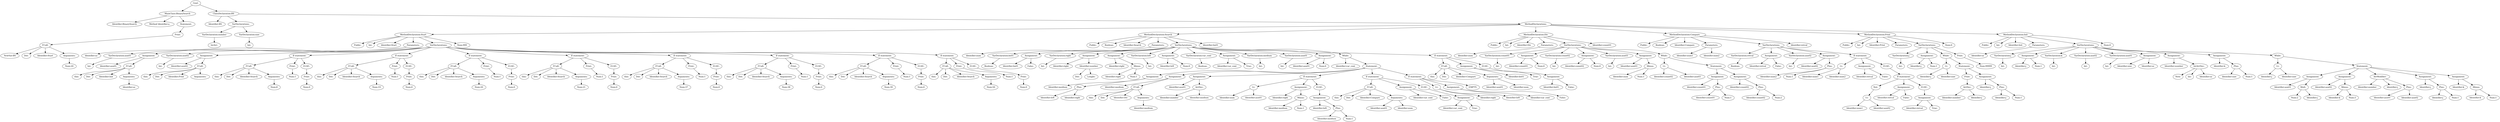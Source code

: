 digraph {
n0 [label="Goal:"];
n1 [label="MainClass:BinarySearch"];
n2 [label="Identifier:BinarySearch"];
n1 -> n2
n3 [label="Method Identifier:a"];
n1 -> n3
n4 [label="Statement:"];
n5 [label="Print:"];
n6 [label="FCall:"];
n7 [label="NewVar:BS"];
n6 -> n7
n8 [label="Dot:"];
n6 -> n8
n9 [label="Identifier:Start"];
n6 -> n9
n10 [label="Arguments:"];
n11 [label="Num:20"];
n10 -> n11
n6 -> n10
n5 -> n6
n4 -> n5
n1 -> n4
n0 -> n1
n12 [label="ClassDeclaration:BS"];
n13 [label="Identifier:BS"];
n12 -> n13
n14 [label="VarDeclarations:"];
n15 [label="VarDeclaration:number"];
n16 [label="IntArr:"];
n15 -> n16
n14 -> n15
n17 [label="VarDeclaration:size"];
n18 [label="Int:"];
n17 -> n18
n14 -> n17
n12 -> n14
n19 [label="MethodDeclarations:"];
n20 [label="MethodDeclaration:Start"];
n21 [label="Public:"];
n20 -> n21
n22 [label="Int:"];
n20 -> n22
n23 [label="Identifier:Start"];
n20 -> n23
n24 [label="Parameters:"];
n25 [label="Identifier:sz"];
n24 -> n25
n20 -> n24
n26 [label="VarDeclarations:"];
n27 [label="VarDeclaration:aux01"];
n28 [label="Int:"];
n27 -> n28
n26 -> n27
n29 [label="Assignment:"];
n30 [label="Identifier:aux01"];
n29 -> n30
n31 [label="FCall:"];
n32 [label="this:"];
n31 -> n32
n33 [label="Dot:"];
n31 -> n33
n34 [label="Identifier:Init"];
n31 -> n34
n35 [label="Arguments:"];
n36 [label="Identifier:sz"];
n35 -> n36
n31 -> n35
n29 -> n31
n26 -> n29
n37 [label="VarDeclaration:aux02"];
n38 [label="Int:"];
n37 -> n38
n26 -> n37
n39 [label="Assignment:"];
n40 [label="Identifier:aux02"];
n39 -> n40
n41 [label="FCall:"];
n42 [label="this:"];
n41 -> n42
n43 [label="Dot:"];
n41 -> n43
n44 [label="Identifier:Print"];
n41 -> n44
n45 [label="Arguments:"];
n41 -> n45
n39 -> n41
n26 -> n39
n46 [label="If statement:"];
n47 [label="FCall:"];
n48 [label="this:"];
n47 -> n48
n49 [label="Dot:"];
n47 -> n49
n50 [label="Identifier:Search"];
n47 -> n50
n51 [label="Arguments:"];
n52 [label="Num:8"];
n51 -> n52
n47 -> n51
n46 -> n47
n53 [label="Print:"];
n54 [label="Num:1"];
n53 -> n54
n46 -> n53
n55 [label="ELSE:"];
n56 [label="Print:"];
n57 [label="Num:0"];
n56 -> n57
n55 -> n56
n46 -> n55
n26 -> n46
n58 [label="If statement:"];
n59 [label="FCall:"];
n60 [label="this:"];
n59 -> n60
n61 [label="Dot:"];
n59 -> n61
n62 [label="Identifier:Search"];
n59 -> n62
n63 [label="Arguments:"];
n64 [label="Num:19"];
n63 -> n64
n59 -> n63
n58 -> n59
n65 [label="Print:"];
n66 [label="Num:1"];
n65 -> n66
n58 -> n65
n67 [label="ELSE:"];
n68 [label="Print:"];
n69 [label="Num:0"];
n68 -> n69
n67 -> n68
n58 -> n67
n26 -> n58
n70 [label="If statement:"];
n71 [label="FCall:"];
n72 [label="this:"];
n71 -> n72
n73 [label="Dot:"];
n71 -> n73
n74 [label="Identifier:Search"];
n71 -> n74
n75 [label="Arguments:"];
n76 [label="Num:20"];
n75 -> n76
n71 -> n75
n70 -> n71
n77 [label="Print:"];
n78 [label="Num:1"];
n77 -> n78
n70 -> n77
n79 [label="ELSE:"];
n80 [label="Print:"];
n81 [label="Num:0"];
n80 -> n81
n79 -> n80
n70 -> n79
n26 -> n70
n82 [label="If statement:"];
n83 [label="FCall:"];
n84 [label="this:"];
n83 -> n84
n85 [label="Dot:"];
n83 -> n85
n86 [label="Identifier:Search"];
n83 -> n86
n87 [label="Arguments:"];
n88 [label="Num:21"];
n87 -> n88
n83 -> n87
n82 -> n83
n89 [label="Print:"];
n90 [label="Num:1"];
n89 -> n90
n82 -> n89
n91 [label="ELSE:"];
n92 [label="Print:"];
n93 [label="Num:0"];
n92 -> n93
n91 -> n92
n82 -> n91
n26 -> n82
n94 [label="If statement:"];
n95 [label="FCall:"];
n96 [label="this:"];
n95 -> n96
n97 [label="Dot:"];
n95 -> n97
n98 [label="Identifier:Search"];
n95 -> n98
n99 [label="Arguments:"];
n100 [label="Num:37"];
n99 -> n100
n95 -> n99
n94 -> n95
n101 [label="Print:"];
n102 [label="Num:1"];
n101 -> n102
n94 -> n101
n103 [label="ELSE:"];
n104 [label="Print:"];
n105 [label="Num:0"];
n104 -> n105
n103 -> n104
n94 -> n103
n26 -> n94
n106 [label="If statement:"];
n107 [label="FCall:"];
n108 [label="this:"];
n107 -> n108
n109 [label="Dot:"];
n107 -> n109
n110 [label="Identifier:Search"];
n107 -> n110
n111 [label="Arguments:"];
n112 [label="Num:38"];
n111 -> n112
n107 -> n111
n106 -> n107
n113 [label="Print:"];
n114 [label="Num:1"];
n113 -> n114
n106 -> n113
n115 [label="ELSE:"];
n116 [label="Print:"];
n117 [label="Num:0"];
n116 -> n117
n115 -> n116
n106 -> n115
n26 -> n106
n118 [label="If statement:"];
n119 [label="FCall:"];
n120 [label="this:"];
n119 -> n120
n121 [label="Dot:"];
n119 -> n121
n122 [label="Identifier:Search"];
n119 -> n122
n123 [label="Arguments:"];
n124 [label="Num:39"];
n123 -> n124
n119 -> n123
n118 -> n119
n125 [label="Print:"];
n126 [label="Num:1"];
n125 -> n126
n118 -> n125
n127 [label="ELSE:"];
n128 [label="Print:"];
n129 [label="Num:0"];
n128 -> n129
n127 -> n128
n118 -> n127
n26 -> n118
n130 [label="If statement:"];
n131 [label="FCall:"];
n132 [label="this:"];
n131 -> n132
n133 [label="Dot:"];
n131 -> n133
n134 [label="Identifier:Search"];
n131 -> n134
n135 [label="Arguments:"];
n136 [label="Num:50"];
n135 -> n136
n131 -> n135
n130 -> n131
n137 [label="Print:"];
n138 [label="Num:1"];
n137 -> n138
n130 -> n137
n139 [label="ELSE:"];
n140 [label="Print:"];
n141 [label="Num:0"];
n140 -> n141
n139 -> n140
n130 -> n139
n26 -> n130
n20 -> n26
n142 [label="Num:999"];
n20 -> n142
n19 -> n20
n143 [label="MethodDeclaration:Search"];
n144 [label="Public:"];
n143 -> n144
n145 [label="Boolean:"];
n143 -> n145
n146 [label="Identifier:Search"];
n143 -> n146
n147 [label="Parameters:"];
n148 [label="Identifier:num"];
n147 -> n148
n143 -> n147
n149 [label="VarDeclarations:"];
n150 [label="VarDeclaration:bs01"];
n151 [label="Boolean:"];
n150 -> n151
n149 -> n150
n152 [label="Assignment:"];
n153 [label="Identifier:bs01"];
n152 -> n153
n154 [label="False:"];
n152 -> n154
n149 -> n152
n155 [label="VarDeclaration:right"];
n156 [label="Int:"];
n155 -> n156
n149 -> n155
n157 [label="Assignment:"];
n158 [label="Identifier:right"];
n157 -> n158
n159 [label="Identifier:number"];
n160 [label="Dot:"];
n159 -> n160
n161 [label="Lenght:"];
n159 -> n161
n157 -> n159
n149 -> n157
n162 [label="Assignment:"];
n163 [label="Identifier:right"];
n162 -> n163
n164 [label="Minus:"];
n165 [label="Identifier:right"];
n164 -> n165
n166 [label="Num:1"];
n164 -> n166
n162 -> n164
n149 -> n162
n167 [label="VarDeclaration:left"];
n168 [label="Int:"];
n167 -> n168
n149 -> n167
n169 [label="Assignment:"];
n170 [label="Identifier:left"];
n169 -> n170
n171 [label="Num:0"];
n169 -> n171
n149 -> n169
n172 [label="VarDeclaration:var_cont"];
n173 [label="Boolean:"];
n172 -> n173
n149 -> n172
n174 [label="Assignment:"];
n175 [label="Identifier:var_cont"];
n174 -> n175
n176 [label="True:"];
n174 -> n176
n149 -> n174
n177 [label="VarDeclaration:medium"];
n178 [label="Int:"];
n177 -> n178
n149 -> n177
n179 [label="VarDeclaration:aux01"];
n180 [label="Int:"];
n179 -> n180
n149 -> n179
n181 [label="Assignment:"];
n182 [label="Identifier:aux01"];
n181 -> n182
n183 [label="Num:0"];
n181 -> n183
n149 -> n181
n184 [label="While:"];
n185 [label="Identifier:var_cont"];
n184 -> n185
n186 [label="Statement:"];
n187 [label="Assignment:"];
n188 [label="Identifier:medium"];
n187 -> n188
n189 [label="Plus:"];
n190 [label="Identifier:left"];
n189 -> n190
n191 [label="Identifier:right"];
n189 -> n191
n187 -> n189
n186 -> n187
n192 [label="Assignment:"];
n193 [label="Identifier:medium"];
n192 -> n193
n194 [label="FCall:"];
n195 [label="this:"];
n194 -> n195
n196 [label="Dot:"];
n194 -> n196
n197 [label="Identifier:Div"];
n194 -> n197
n198 [label="Arguments:"];
n199 [label="Identifier:medium"];
n198 -> n199
n194 -> n198
n192 -> n194
n186 -> n192
n200 [label="Assignment:"];
n201 [label="Identifier:aux01"];
n200 -> n201
n202 [label="ArrDec:"];
n203 [label="Identifier:number"];
n202 -> n203
n204 [label="Identifier:medium"];
n202 -> n204
n200 -> n202
n186 -> n200
n205 [label="If statement:"];
n206 [label="Lt:"];
n207 [label="Identifier:num"];
n206 -> n207
n208 [label="Identifier:aux01"];
n206 -> n208
n205 -> n206
n209 [label="Assignment:"];
n210 [label="Identifier:right"];
n209 -> n210
n211 [label="Minus:"];
n212 [label="Identifier:medium"];
n211 -> n212
n213 [label="Num:1"];
n211 -> n213
n209 -> n211
n205 -> n209
n214 [label="ELSE:"];
n215 [label="Assignment:"];
n216 [label="Identifier:left"];
n215 -> n216
n217 [label="Plus:"];
n218 [label="Identifier:medium"];
n217 -> n218
n219 [label="Num:1"];
n217 -> n219
n215 -> n217
n214 -> n215
n205 -> n214
n186 -> n205
n220 [label="If statement:"];
n221 [label="FCall:"];
n222 [label="this:"];
n221 -> n222
n223 [label="Dot:"];
n221 -> n223
n224 [label="Identifier:Compare"];
n221 -> n224
n225 [label="Arguments:"];
n226 [label="Identifier:aux01"];
n225 -> n226
n227 [label="Identifier:num"];
n225 -> n227
n221 -> n225
n220 -> n221
n228 [label="Assignment:"];
n229 [label="Identifier:var_cont"];
n228 -> n229
n230 [label="False:"];
n228 -> n230
n220 -> n228
n231 [label="ELSE:"];
n232 [label="Assignment:"];
n233 [label="Identifier:var_cont"];
n232 -> n233
n234 [label="True:"];
n232 -> n234
n231 -> n232
n220 -> n231
n186 -> n220
n235 [label="If statement:"];
n236 [label="Lt:"];
n237 [label="Identifier:right"];
n236 -> n237
n238 [label="Identifier:left"];
n236 -> n238
n235 -> n236
n239 [label="Assignment:"];
n240 [label="Identifier:var_cont"];
n239 -> n240
n241 [label="False:"];
n239 -> n241
n235 -> n239
n242 [label="EMPTY:"];
n235 -> n242
n186 -> n235
n184 -> n186
n149 -> n184
n243 [label="If statement:"];
n244 [label="FCall:"];
n245 [label="this:"];
n244 -> n245
n246 [label="Dot:"];
n244 -> n246
n247 [label="Identifier:Compare"];
n244 -> n247
n248 [label="Arguments:"];
n249 [label="Identifier:aux01"];
n248 -> n249
n250 [label="Identifier:num"];
n248 -> n250
n244 -> n248
n243 -> n244
n251 [label="Assignment:"];
n252 [label="Identifier:bs01"];
n251 -> n252
n253 [label="True:"];
n251 -> n253
n243 -> n251
n254 [label="ELSE:"];
n255 [label="Assignment:"];
n256 [label="Identifier:bs01"];
n255 -> n256
n257 [label="False:"];
n255 -> n257
n254 -> n255
n243 -> n254
n149 -> n243
n143 -> n149
n258 [label="Identifier:bs01"];
n143 -> n258
n19 -> n143
n259 [label="MethodDeclaration:Div"];
n260 [label="Public:"];
n259 -> n260
n261 [label="Int:"];
n259 -> n261
n262 [label="Identifier:Div"];
n259 -> n262
n263 [label="Parameters:"];
n264 [label="Identifier:num"];
n263 -> n264
n259 -> n263
n265 [label="VarDeclarations:"];
n266 [label="VarDeclaration:count01"];
n267 [label="Int:"];
n266 -> n267
n265 -> n266
n268 [label="Assignment:"];
n269 [label="Identifier:count01"];
n268 -> n269
n270 [label="Num:0"];
n268 -> n270
n265 -> n268
n271 [label="VarDeclaration:count02"];
n272 [label="Int:"];
n271 -> n272
n265 -> n271
n273 [label="Assignment:"];
n274 [label="Identifier:count02"];
n273 -> n274
n275 [label="Num:0"];
n273 -> n275
n265 -> n273
n276 [label="VarDeclaration:aux03"];
n277 [label="Int:"];
n276 -> n277
n265 -> n276
n278 [label="Assignment:"];
n279 [label="Identifier:aux03"];
n278 -> n279
n280 [label="Minus:"];
n281 [label="Identifier:num"];
n280 -> n281
n282 [label="Num:1"];
n280 -> n282
n278 -> n280
n265 -> n278
n283 [label="While:"];
n284 [label="Lt:"];
n285 [label="Identifier:count02"];
n284 -> n285
n286 [label="Identifier:aux03"];
n284 -> n286
n283 -> n284
n287 [label="Statement:"];
n288 [label="Assignment:"];
n289 [label="Identifier:count01"];
n288 -> n289
n290 [label="Plus:"];
n291 [label="Identifier:count01"];
n290 -> n291
n292 [label="Num:1"];
n290 -> n292
n288 -> n290
n287 -> n288
n293 [label="Assignment:"];
n294 [label="Identifier:count02"];
n293 -> n294
n295 [label="Plus:"];
n296 [label="Identifier:count02"];
n295 -> n296
n297 [label="Num:2"];
n295 -> n297
n293 -> n295
n287 -> n293
n283 -> n287
n265 -> n283
n259 -> n265
n298 [label="Identifier:count01"];
n259 -> n298
n19 -> n259
n299 [label="MethodDeclaration:Compare"];
n300 [label="Public:"];
n299 -> n300
n301 [label="Boolean:"];
n299 -> n301
n302 [label="Identifier:Compare"];
n299 -> n302
n303 [label="Parameters:"];
n304 [label="Identifier:num1"];
n303 -> n304
n305 [label="Identifer:num2"];
n303 -> n305
n299 -> n303
n306 [label="VarDeclarations:"];
n307 [label="VarDeclaration:retval"];
n308 [label="Boolean:"];
n307 -> n308
n306 -> n307
n309 [label="Assignment:"];
n310 [label="Identifier:retval"];
n309 -> n310
n311 [label="False:"];
n309 -> n311
n306 -> n309
n312 [label="VarDeclaration:aux02"];
n313 [label="Int:"];
n312 -> n313
n306 -> n312
n314 [label="Assignment:"];
n315 [label="Identifier:aux02"];
n314 -> n315
n316 [label="Plus:"];
n317 [label="Identifier:num2"];
n316 -> n317
n318 [label="Num:1"];
n316 -> n318
n314 -> n316
n306 -> n314
n319 [label="If statement:"];
n320 [label="Lt:"];
n321 [label="Identifier:num1"];
n320 -> n321
n322 [label="Identifier:num2"];
n320 -> n322
n319 -> n320
n323 [label="Assignment:"];
n324 [label="Identifier:retval"];
n323 -> n324
n325 [label="False:"];
n323 -> n325
n319 -> n323
n326 [label="ELSE:"];
n327 [label="If statement:"];
n328 [label="Not:"];
n329 [label="Lt:"];
n330 [label="Identifier:num1"];
n329 -> n330
n331 [label="Identifier:aux02"];
n329 -> n331
n328 -> n329
n327 -> n328
n332 [label="Assignment:"];
n333 [label="Identifier:retval"];
n332 -> n333
n334 [label="False:"];
n332 -> n334
n327 -> n332
n335 [label="ELSE:"];
n336 [label="Assignment:"];
n337 [label="Identifier:retval"];
n336 -> n337
n338 [label="True:"];
n336 -> n338
n335 -> n336
n327 -> n335
n326 -> n327
n319 -> n326
n306 -> n319
n299 -> n306
n339 [label="Identifier:retval"];
n299 -> n339
n19 -> n299
n340 [label="MethodDeclaration:Print"];
n341 [label="Public:"];
n340 -> n341
n342 [label="Int:"];
n340 -> n342
n343 [label="Identifier:Print"];
n340 -> n343
n344 [label="Parameters:"];
n340 -> n344
n345 [label="VarDeclarations:"];
n346 [label="VarDeclaration:j"];
n347 [label="Int:"];
n346 -> n347
n345 -> n346
n348 [label="Assignment:"];
n349 [label="Identifier:j"];
n348 -> n349
n350 [label="Num:1"];
n348 -> n350
n345 -> n348
n351 [label="While:"];
n352 [label="Lt:"];
n353 [label="Identifier:j"];
n352 -> n353
n354 [label="Identifier:size"];
n352 -> n354
n351 -> n352
n355 [label="Statement:"];
n356 [label="Print:"];
n357 [label="ArrDec:"];
n358 [label="Identifier:number"];
n357 -> n358
n359 [label="Identifier:j"];
n357 -> n359
n356 -> n357
n355 -> n356
n360 [label="Assignment:"];
n361 [label="Identifier:j"];
n360 -> n361
n362 [label="Plus:"];
n363 [label="Identifier:j"];
n362 -> n363
n364 [label="Num:1"];
n362 -> n364
n360 -> n362
n355 -> n360
n351 -> n355
n345 -> n351
n365 [label="Print:"];
n366 [label="Num:99999"];
n365 -> n366
n345 -> n365
n340 -> n345
n367 [label="Num:0"];
n340 -> n367
n19 -> n340
n368 [label="MethodDeclaration:Init"];
n369 [label="Public:"];
n368 -> n369
n370 [label="Int:"];
n368 -> n370
n371 [label="Identifier:Init"];
n368 -> n371
n372 [label="Parameters:"];
n373 [label="Identifier:sz"];
n372 -> n373
n368 -> n372
n374 [label="VarDeclarations:"];
n375 [label="VarDeclaration:j"];
n376 [label="Int:"];
n375 -> n376
n374 -> n375
n377 [label="Assignment:"];
n378 [label="Identifier:j"];
n377 -> n378
n379 [label="Num:1"];
n377 -> n379
n374 -> n377
n380 [label="VarDeclaration:k"];
n381 [label="Int:"];
n380 -> n381
n374 -> n380
n382 [label="VarDeclaration:aux02"];
n383 [label="Int:"];
n382 -> n383
n374 -> n382
n384 [label="VarDeclaration:aux01"];
n385 [label="Int:"];
n384 -> n385
n374 -> n384
n386 [label="Assignment:"];
n387 [label="Identifier:size"];
n386 -> n387
n388 [label="Identifier:sz"];
n386 -> n388
n374 -> n386
n389 [label="Assignment:"];
n390 [label="Identifier:number"];
n389 -> n390
n391 [label="IntArrDec:"];
n392 [label="New:"];
n391 -> n392
n393 [label="Int:"];
n391 -> n393
n394 [label="Identifier:sz"];
n391 -> n394
n389 -> n391
n374 -> n389
n395 [label="Assignment:"];
n396 [label="Identifier:k"];
n395 -> n396
n397 [label="Plus:"];
n398 [label="Identifier:size"];
n397 -> n398
n399 [label="Num:1"];
n397 -> n399
n395 -> n397
n374 -> n395
n400 [label="While:"];
n401 [label="Lt:"];
n402 [label="Identifier:j"];
n401 -> n402
n403 [label="Identifier:size"];
n401 -> n403
n400 -> n401
n404 [label="Statement:"];
n405 [label="Assignment:"];
n406 [label="Identifier:aux01"];
n405 -> n406
n407 [label="Mult:"];
n408 [label="Num:2"];
n407 -> n408
n409 [label="Identifier:j"];
n407 -> n409
n405 -> n407
n404 -> n405
n410 [label="Assignment:"];
n411 [label="Identifier:aux02"];
n410 -> n411
n412 [label="Minus:"];
n413 [label="Identifier:k"];
n412 -> n413
n414 [label="Num:3"];
n412 -> n414
n410 -> n412
n404 -> n410
n415 [label="ArrModifier:"];
n416 [label="Identifier:number"];
n415 -> n416
n417 [label="Identifier:j"];
n415 -> n417
n418 [label="Plus:"];
n419 [label="Identifier:aux01"];
n418 -> n419
n420 [label="Identifier:aux02"];
n418 -> n420
n415 -> n418
n404 -> n415
n421 [label="Assignment:"];
n422 [label="Identifier:j"];
n421 -> n422
n423 [label="Plus:"];
n424 [label="Identifier:j"];
n423 -> n424
n425 [label="Num:1"];
n423 -> n425
n421 -> n423
n404 -> n421
n426 [label="Assignment:"];
n427 [label="Identifier:k"];
n426 -> n427
n428 [label="Minus:"];
n429 [label="Identifier:k"];
n428 -> n429
n430 [label="Num:1"];
n428 -> n430
n426 -> n428
n404 -> n426
n400 -> n404
n374 -> n400
n368 -> n374
n431 [label="Num:0"];
n368 -> n431
n19 -> n368
n12 -> n19
n0 -> n12
}
